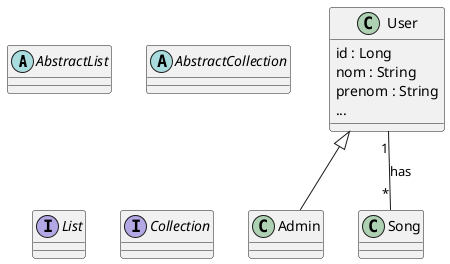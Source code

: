 @startuml
'https://plantuml.com/class-diagram

abstract class AbstractList
abstract AbstractCollection
interface List
interface Collection

class User
class Admin

User <|-- Admin

User "1"--"*" Song : has

class Song{
}

class User{

   id : Long
   nom : String
   prenom : String
   ...
}

class Admin{

}



@enduml